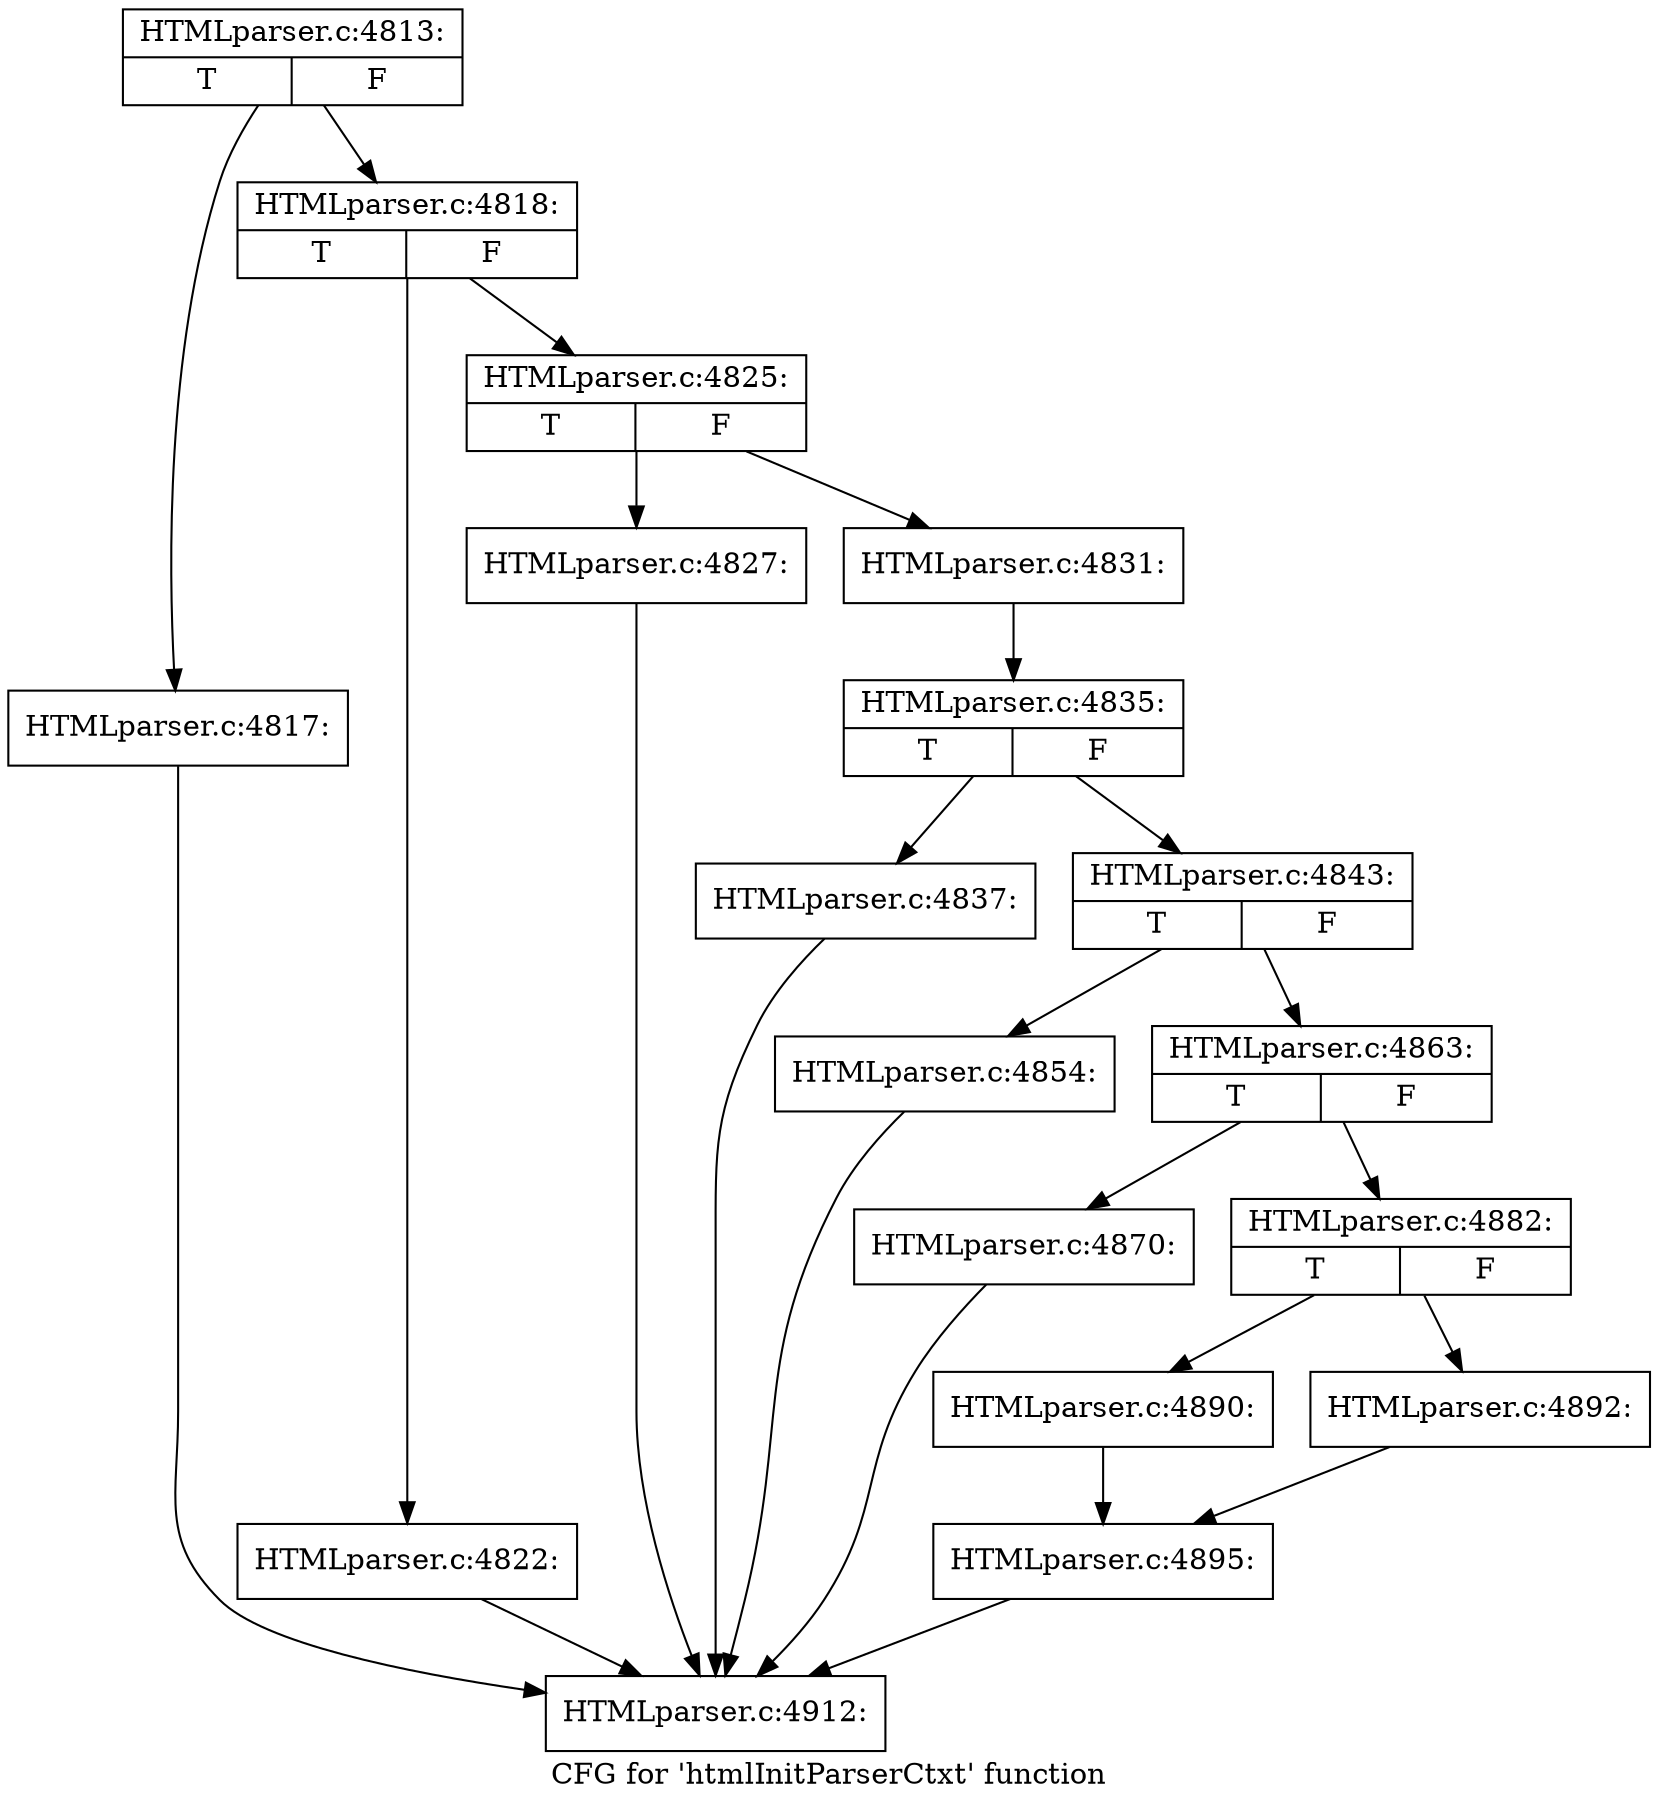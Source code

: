 digraph "CFG for 'htmlInitParserCtxt' function" {
	label="CFG for 'htmlInitParserCtxt' function";

	Node0x3edbe00 [shape=record,label="{HTMLparser.c:4813:|{<s0>T|<s1>F}}"];
	Node0x3edbe00 -> Node0x3ee9580;
	Node0x3edbe00 -> Node0x3ee95d0;
	Node0x3ee9580 [shape=record,label="{HTMLparser.c:4817:}"];
	Node0x3ee9580 -> Node0x3edf0d0;
	Node0x3ee95d0 [shape=record,label="{HTMLparser.c:4818:|{<s0>T|<s1>F}}"];
	Node0x3ee95d0 -> Node0x409c0e0;
	Node0x3ee95d0 -> Node0x409c4f0;
	Node0x409c0e0 [shape=record,label="{HTMLparser.c:4822:}"];
	Node0x409c0e0 -> Node0x3edf0d0;
	Node0x409c4f0 [shape=record,label="{HTMLparser.c:4825:|{<s0>T|<s1>F}}"];
	Node0x409c4f0 -> Node0x409cd50;
	Node0x409c4f0 -> Node0x409cdf0;
	Node0x409cd50 [shape=record,label="{HTMLparser.c:4827:}"];
	Node0x409cd50 -> Node0x3edf0d0;
	Node0x409cdf0 [shape=record,label="{HTMLparser.c:4831:}"];
	Node0x409cdf0 -> Node0x409cda0;
	Node0x409cda0 [shape=record,label="{HTMLparser.c:4835:|{<s0>T|<s1>F}}"];
	Node0x409cda0 -> Node0x409dbc0;
	Node0x409cda0 -> Node0x409dc10;
	Node0x409dbc0 [shape=record,label="{HTMLparser.c:4837:}"];
	Node0x409dbc0 -> Node0x3edf0d0;
	Node0x409dc10 [shape=record,label="{HTMLparser.c:4843:|{<s0>T|<s1>F}}"];
	Node0x409dc10 -> Node0x409ff20;
	Node0x409dc10 -> Node0x409ff70;
	Node0x409ff20 [shape=record,label="{HTMLparser.c:4854:}"];
	Node0x409ff20 -> Node0x3edf0d0;
	Node0x409ff70 [shape=record,label="{HTMLparser.c:4863:|{<s0>T|<s1>F}}"];
	Node0x409ff70 -> Node0x40a1fa0;
	Node0x409ff70 -> Node0x40a1ff0;
	Node0x40a1fa0 [shape=record,label="{HTMLparser.c:4870:}"];
	Node0x40a1fa0 -> Node0x3edf0d0;
	Node0x40a1ff0 [shape=record,label="{HTMLparser.c:4882:|{<s0>T|<s1>F}}"];
	Node0x40a1ff0 -> Node0x40a4920;
	Node0x40a1ff0 -> Node0x40a49c0;
	Node0x40a4920 [shape=record,label="{HTMLparser.c:4890:}"];
	Node0x40a4920 -> Node0x40a4970;
	Node0x40a49c0 [shape=record,label="{HTMLparser.c:4892:}"];
	Node0x40a49c0 -> Node0x40a4970;
	Node0x40a4970 [shape=record,label="{HTMLparser.c:4895:}"];
	Node0x40a4970 -> Node0x3edf0d0;
	Node0x3edf0d0 [shape=record,label="{HTMLparser.c:4912:}"];
}
